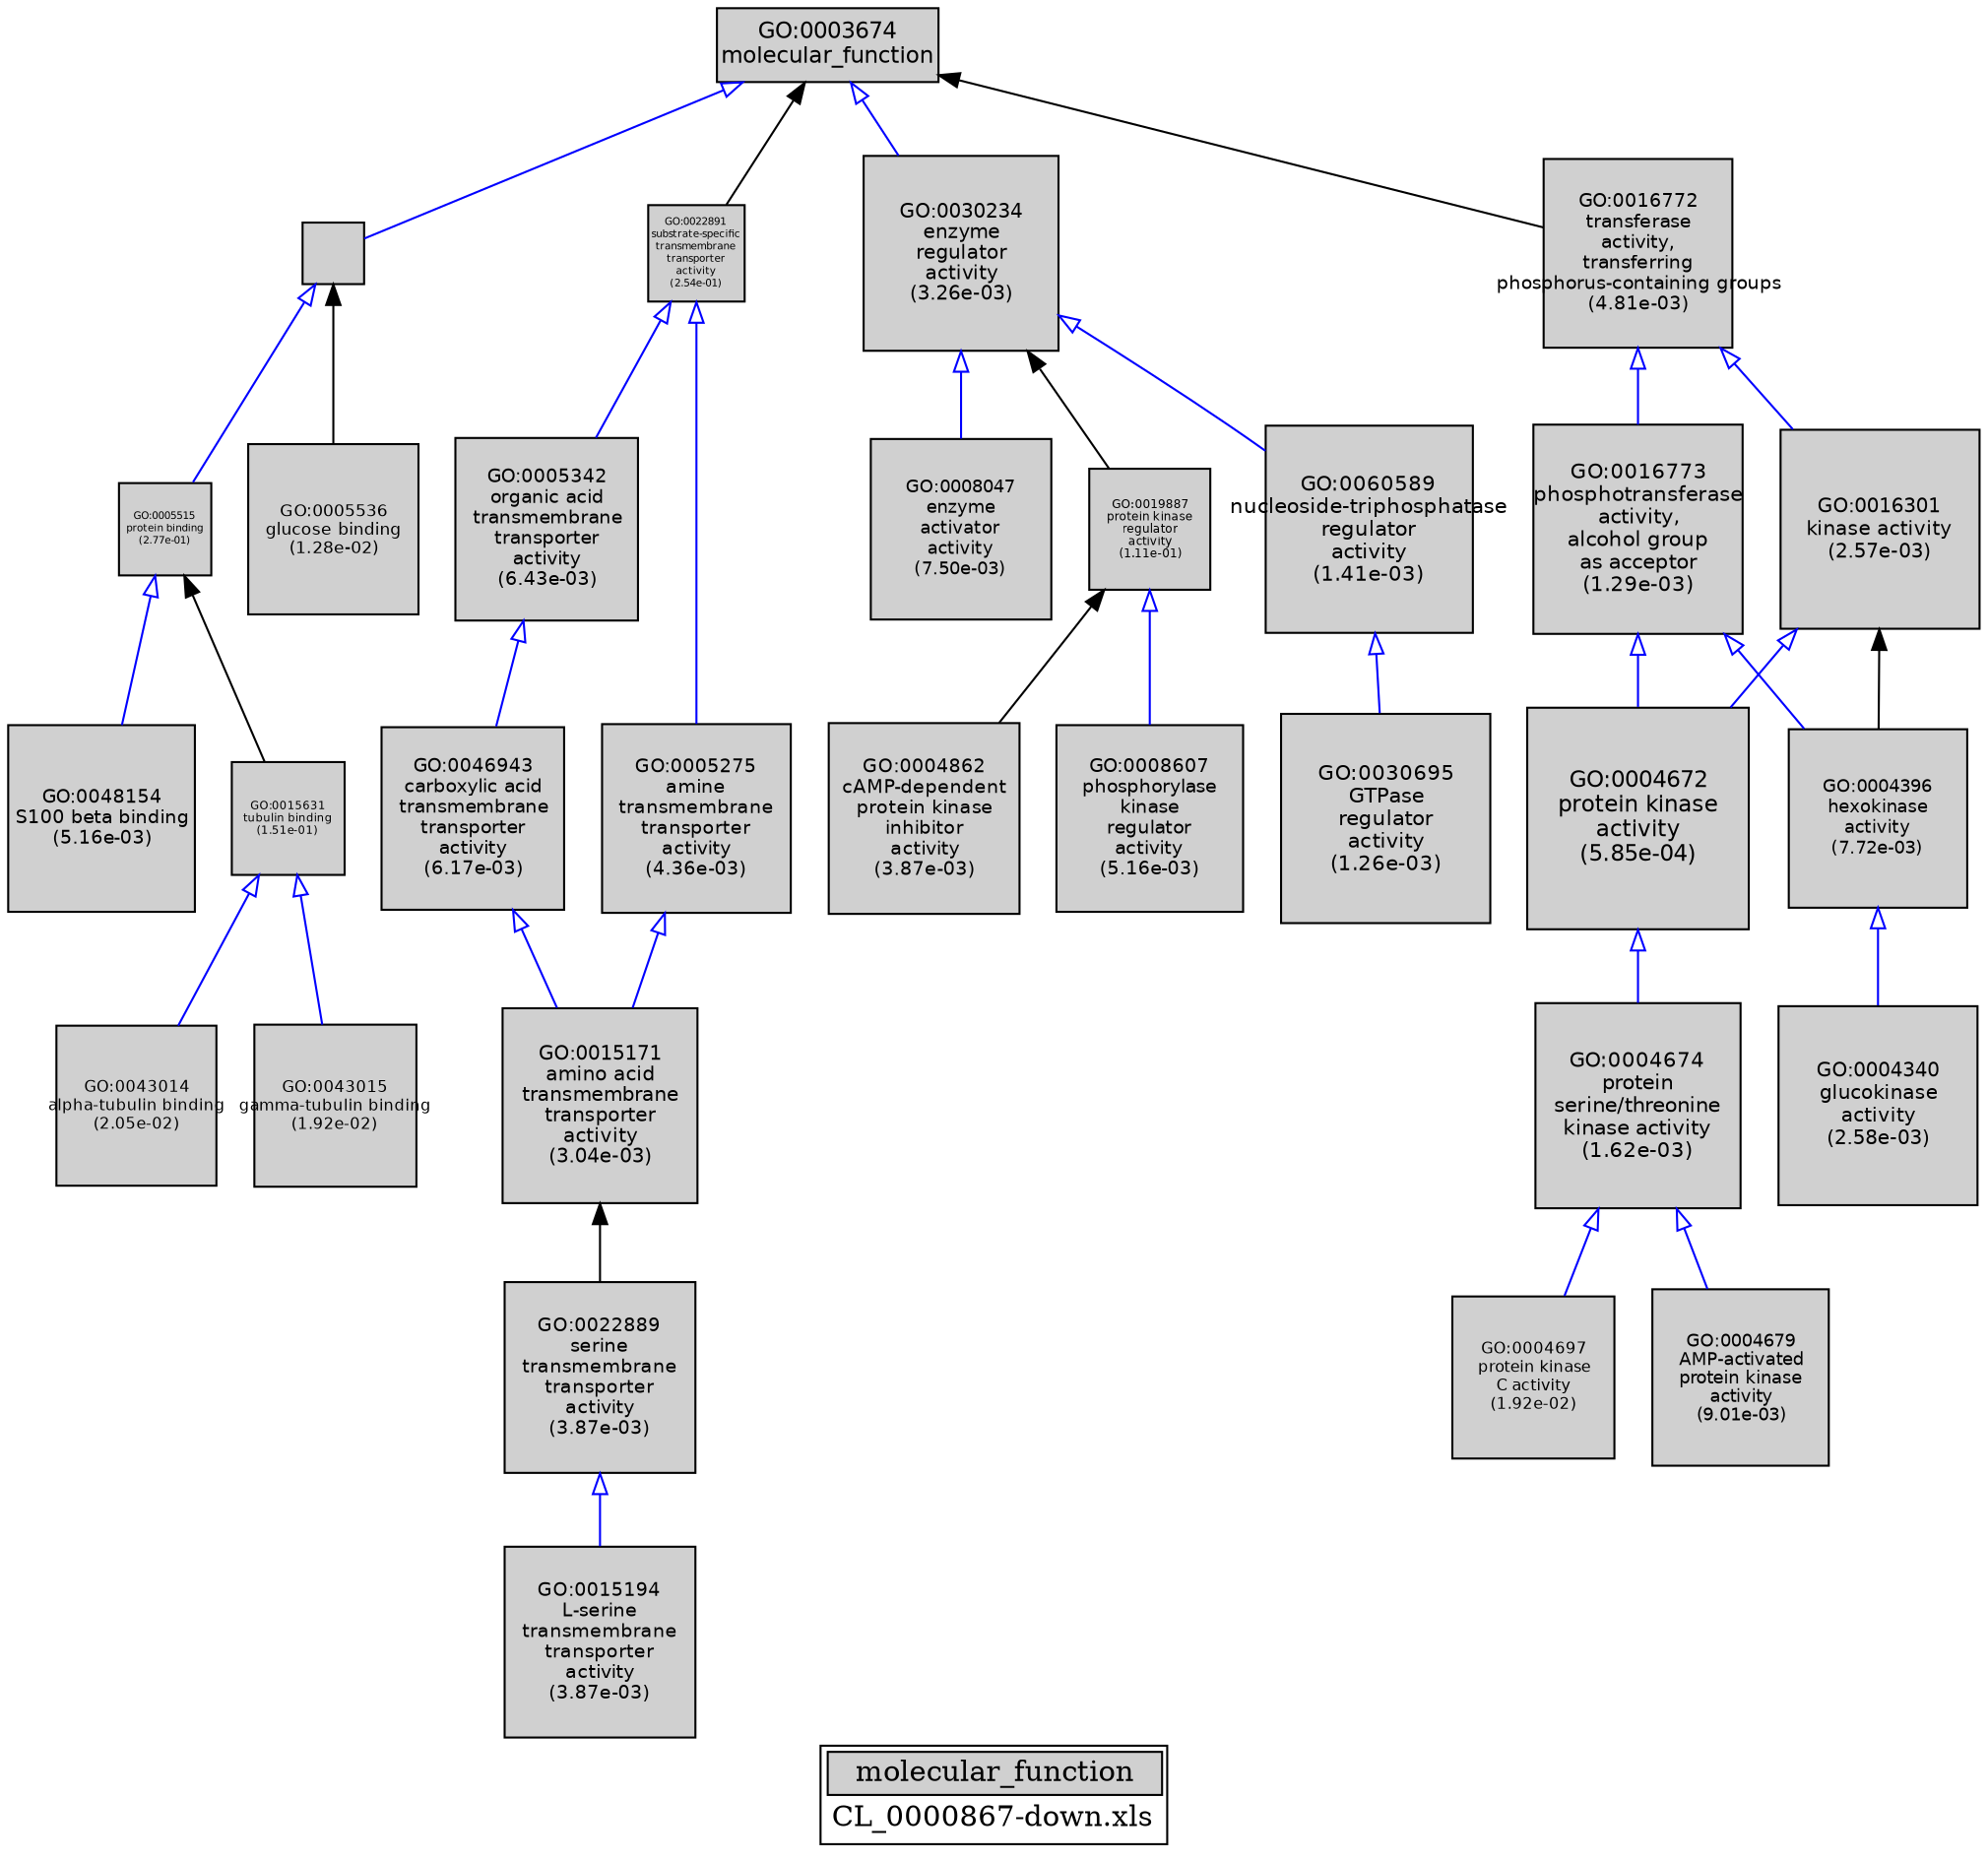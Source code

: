 digraph "molecular_function" {
graph [ bgcolor = "#FFFFFF", label = <<TABLE COLOR="black" BGCOLOR="white"><TR><TD COLSPAN="2" BGCOLOR="#D0D0D0"><FONT COLOR="black">molecular_function</FONT></TD></TR><TR><TD BORDER="0">CL_0000867-down.xls</TD></TR></TABLE>> ];
node [ fontname = "Helvetica" ];

subgraph "nodes" {

node [ style = "filled", fixedsize = "true", width = 1, shape = "box", fontsize = 9, fillcolor = "#D0D0D0", fontcolor = "black", color = "black" ];

"GO:0005536" [ URL = "#GO:0005536", label = <<TABLE BORDER="0"><TR><TD>GO:0005536<BR/>glucose binding<BR/>(1.28e-02)</TD></TR></TABLE>>, width = 1.14915710874, shape = "box", fontsize = 8.27393118296, height = 1.14915710874 ];
"GO:0015631" [ URL = "#GO:0015631", label = <<TABLE BORDER="0"><TR><TD>GO:0015631<BR/>tubulin binding<BR/>(1.51e-01)</TD></TR></TABLE>>, width = 0.761063620756, shape = "box", fontsize = 5.47965806944, height = 0.761063620756 ];
"GO:0008047" [ URL = "#GO:0008047", label = <<TABLE BORDER="0"><TR><TD>GO:0008047<BR/>enzyme<BR/>activator<BR/>activity<BR/>(7.50e-03)</TD></TR></TABLE>>, width = 1.21760477624, shape = "box", fontsize = 8.76675438894, height = 1.21760477624 ];
"GO:0004674" [ URL = "#GO:0004674", label = <<TABLE BORDER="0"><TR><TD>GO:0004674<BR/>protein<BR/>serine/threonine<BR/>kinase activity<BR/>(1.62e-03)</TD></TR></TABLE>>, width = 1.39396841716, shape = "box", fontsize = 10.0365726035, height = 1.39396841716 ];
"GO:0016773" [ URL = "#GO:0016773", label = <<TABLE BORDER="0"><TR><TD>GO:0016773<BR/>phosphotransferase<BR/>activity,<BR/>alcohol group<BR/>as acceptor<BR/>(1.29e-03)</TD></TR></TABLE>>, width = 1.41849242455, shape = "box", fontsize = 10.2131454568, height = 1.41849242455 ];
"GO:0022891" [ URL = "#GO:0022891", label = <<TABLE BORDER="0"><TR><TD>GO:0022891<BR/>substrate-specific<BR/>transmembrane<BR/>transporter<BR/>activity<BR/>(2.54e-01)</TD></TR></TABLE>>, width = 0.649745045613, shape = "box", fontsize = 5.0, height = 0.649745045613 ];
"GO:0016301" [ URL = "#GO:0016301", label = <<TABLE BORDER="0"><TR><TD>GO:0016301<BR/>kinase activity<BR/>(2.57e-03)</TD></TR></TABLE>>, width = 1.34361840904, shape = "box", fontsize = 9.6740525451, height = 1.34361840904 ];
"GO:0008607" [ URL = "#GO:0008607", label = <<TABLE BORDER="0"><TR><TD>GO:0008607<BR/>phosphorylase<BR/>kinase<BR/>regulator<BR/>activity<BR/>(5.16e-03)</TD></TR></TABLE>>, width = 1.26301310665, shape = "box", fontsize = 9.09369436785, height = 1.26301310665 ];
"GO:0004396" [ URL = "#GO:0004396", label = <<TABLE BORDER="0"><TR><TD>GO:0004396<BR/>hexokinase<BR/>activity<BR/>(7.72e-03)</TD></TR></TABLE>>, width = 1.21389931457, shape = "box", fontsize = 8.74007506488, height = 1.21389931457 ];
"GO:0019887" [ URL = "#GO:0019887", label = <<TABLE BORDER="0"><TR><TD>GO:0019887<BR/>protein kinase<BR/>regulator<BR/>activity<BR/>(1.11e-01)</TD></TR></TABLE>>, width = 0.819032575421, shape = "box", fontsize = 5.89703454303, height = 0.819032575421 ];
"GO:0030234" [ URL = "#GO:0030234", label = <<TABLE BORDER="0"><TR><TD>GO:0030234<BR/>enzyme<BR/>regulator<BR/>activity<BR/>(3.26e-03)</TD></TR></TABLE>>, width = 1.31651745342, shape = "box", fontsize = 9.47892566462, height = 1.31651745342 ];
"GO:0015194" [ URL = "#GO:0015194", label = <<TABLE BORDER="0"><TR><TD>GO:0015194<BR/>L-serine<BR/>transmembrane<BR/>transporter<BR/>activity<BR/>(3.87e-03)</TD></TR></TABLE>>, width = 1.29676197959, shape = "box", fontsize = 9.33668625305, height = 1.29676197959 ];
"GO:0043015" [ URL = "#GO:0043015", label = <<TABLE BORDER="0"><TR><TD>GO:0043015<BR/>gamma-tubulin binding<BR/>(1.92e-02)</TD></TR></TABLE>>, width = 1.09519977603, shape = "box", fontsize = 7.88543838739, height = 1.09519977603 ];
"GO:0004862" [ URL = "#GO:0004862", label = <<TABLE BORDER="0"><TR><TD>GO:0004862<BR/>cAMP-dependent<BR/>protein kinase<BR/>inhibitor<BR/>activity<BR/>(3.87e-03)</TD></TR></TABLE>>, width = 1.29676197959, shape = "box", fontsize = 9.33668625305, height = 1.29676197959 ];
"GO:0030695" [ URL = "#GO:0030695", label = <<TABLE BORDER="0"><TR><TD>GO:0030695<BR/>GTPase<BR/>regulator<BR/>activity<BR/>(1.26e-03)</TD></TR></TABLE>>, width = 1.42098411708, shape = "box", fontsize = 10.231085643, height = 1.42098411708 ];
"GO:0046943" [ URL = "#GO:0046943", label = <<TABLE BORDER="0"><TR><TD>GO:0046943<BR/>carboxylic acid<BR/>transmembrane<BR/>transporter<BR/>activity<BR/>(6.17e-03)</TD></TR></TABLE>>, width = 1.24141101745, shape = "box", fontsize = 8.93815932563, height = 1.24141101745 ];
"GO:0004679" [ URL = "#GO:0004679", label = <<TABLE BORDER="0"><TR><TD>GO:0004679<BR/>AMP-activated<BR/>protein kinase<BR/>activity<BR/>(9.01e-03)</TD></TR></TABLE>>, width = 1.19471595357, shape = "box", fontsize = 8.60195486573, height = 1.19471595357 ];
"GO:0005488" [ URL = "#GO:0005488", label = "", width = 0.416417720467, shape = "box", height = 0.416417720467 ];
"GO:0048154" [ URL = "#GO:0048154", label = <<TABLE BORDER="0"><TR><TD>GO:0048154<BR/>S100 beta binding<BR/>(5.16e-03)</TD></TR></TABLE>>, width = 1.26301310665, shape = "box", fontsize = 9.09369436785, height = 1.26301310665 ];
"GO:0005515" [ URL = "#GO:0005515", label = <<TABLE BORDER="0"><TR><TD>GO:0005515<BR/>protein binding<BR/>(2.77e-01)</TD></TR></TABLE>>, width = 0.6298217473, shape = "box", fontsize = 5.0, height = 0.6298217473 ];
"GO:0060589" [ URL = "#GO:0060589", label = <<TABLE BORDER="0"><TR><TD>GO:0060589<BR/>nucleoside-triphosphatase<BR/>regulator<BR/>activity<BR/>(1.41e-03)</TD></TR></TABLE>>, width = 1.40879122488, shape = "box", fontsize = 10.1432968191, height = 1.40879122488 ];
"GO:0005275" [ URL = "#GO:0005275", label = <<TABLE BORDER="0"><TR><TD>GO:0005275<BR/>amine<BR/>transmembrane<BR/>transporter<BR/>activity<BR/>(4.36e-03)</TD></TR></TABLE>>, width = 1.28273277099, shape = "box", fontsize = 9.2356759511, height = 1.28273277099 ];
"GO:0005342" [ URL = "#GO:0005342", label = <<TABLE BORDER="0"><TR><TD>GO:0005342<BR/>organic acid<BR/>transmembrane<BR/>transporter<BR/>activity<BR/>(6.43e-03)</TD></TR></TABLE>>, width = 1.23634497978, shape = "box", fontsize = 8.9016838544, height = 1.23634497978 ];
"GO:0003674" [ URL = "#GO:0003674", label = <<TABLE BORDER="0"><TR><TD>GO:0003674<BR/>molecular_function</TD></TR></TABLE>>, width = 1.5, shape = "box", fontsize = 10.8 ];
"GO:0004340" [ URL = "#GO:0004340", label = <<TABLE BORDER="0"><TR><TD>GO:0004340<BR/>glucokinase<BR/>activity<BR/>(2.58e-03)</TD></TR></TABLE>>, width = 1.34291703759, shape = "box", fontsize = 9.66900267063, height = 1.34291703759 ];
"GO:0004697" [ URL = "#GO:0004697", label = <<TABLE BORDER="0"><TR><TD>GO:0004697<BR/>protein kinase<BR/>C activity<BR/>(1.92e-02)</TD></TR></TABLE>>, width = 1.09519977603, shape = "box", fontsize = 7.88543838739, height = 1.09519977603 ];
"GO:0016772" [ URL = "#GO:0016772", label = <<TABLE BORDER="0"><TR><TD>GO:0016772<BR/>transferase<BR/>activity,<BR/>transferring<BR/>phosphorus-containing groups<BR/>(4.81e-03)</TD></TR></TABLE>>, width = 1.27114767009, shape = "box", fontsize = 9.15226322465, height = 1.27114767009 ];
"GO:0043014" [ URL = "#GO:0043014", label = <<TABLE BORDER="0"><TR><TD>GO:0043014<BR/>alpha-tubulin binding<BR/>(2.05e-02)</TD></TR></TABLE>>, width = 1.08638132742, shape = "box", fontsize = 7.82194555743, height = 1.08638132742 ];
"GO:0015171" [ URL = "#GO:0015171", label = <<TABLE BORDER="0"><TR><TD>GO:0015171<BR/>amino acid<BR/>transmembrane<BR/>transporter<BR/>activity<BR/>(3.04e-03)</TD></TR></TABLE>>, width = 1.32457632168, shape = "box", fontsize = 9.53694951611, height = 1.32457632168 ];
"GO:0004672" [ URL = "#GO:0004672", label = <<TABLE BORDER="0"><TR><TD>GO:0004672<BR/>protein kinase<BR/>activity<BR/>(5.85e-04)</TD></TR></TABLE>>, width = 1.5, shape = "box", fontsize = 10.8, height = 1.5 ];
"GO:0022889" [ URL = "#GO:0022889", label = <<TABLE BORDER="0"><TR><TD>GO:0022889<BR/>serine<BR/>transmembrane<BR/>transporter<BR/>activity<BR/>(3.87e-03)</TD></TR></TABLE>>, width = 1.29676197959, shape = "box", fontsize = 9.33668625305, height = 1.29676197959 ];
}
subgraph "edges" {


edge [ dir = "back", weight = 1 ];
subgraph "regulates" {


edge [ color = "cyan", arrowtail = "none" ];
subgraph "positive" {


edge [ color = "green", arrowtail = "vee" ];
}
subgraph "negative" {


edge [ color = "red", arrowtail = "tee" ];
}
}
subgraph "part_of" {


edge [ color = "purple", arrowtail = "diamond", weight = 2.5 ];
}
subgraph "is_a" {


edge [ color = "blue", arrowtail = "empty", weight = 5.0 ];
"GO:0016772" -> "GO:0016773";
"GO:0016773" -> "GO:0004672";
"GO:0022891" -> "GO:0005342";
"GO:0016301" -> "GO:0004672";
"GO:0016773" -> "GO:0004396";
"GO:0060589" -> "GO:0030695";
"GO:0004674" -> "GO:0004679";
"GO:0046943" -> "GO:0015171";
"GO:0015631" -> "GO:0043014";
"GO:0030234" -> "GO:0060589";
"GO:0016772" -> "GO:0016301";
"GO:0005275" -> "GO:0015171";
"GO:0019887" -> "GO:0008607";
"GO:0005342" -> "GO:0046943";
"GO:0015631" -> "GO:0043015";
"GO:0005515" -> "GO:0048154";
"GO:0022889" -> "GO:0015194";
"GO:0004672" -> "GO:0004674";
"GO:0003674" -> "GO:0030234";
"GO:0005488" -> "GO:0005515";
"GO:0004674" -> "GO:0004697";
"GO:0022891" -> "GO:0005275";
"GO:0030234" -> "GO:0008047";
"GO:0003674" -> "GO:0005488";
"GO:0004396" -> "GO:0004340";
}
"GO:0005515" -> "GO:0015631";
"GO:0003674" -> "GO:0016772";
"GO:0005488" -> "GO:0005536";
"GO:0003674" -> "GO:0022891";
"GO:0030234" -> "GO:0019887";
"GO:0016301" -> "GO:0004396";
"GO:0019887" -> "GO:0004862";
"GO:0015171" -> "GO:0022889";
}
}

